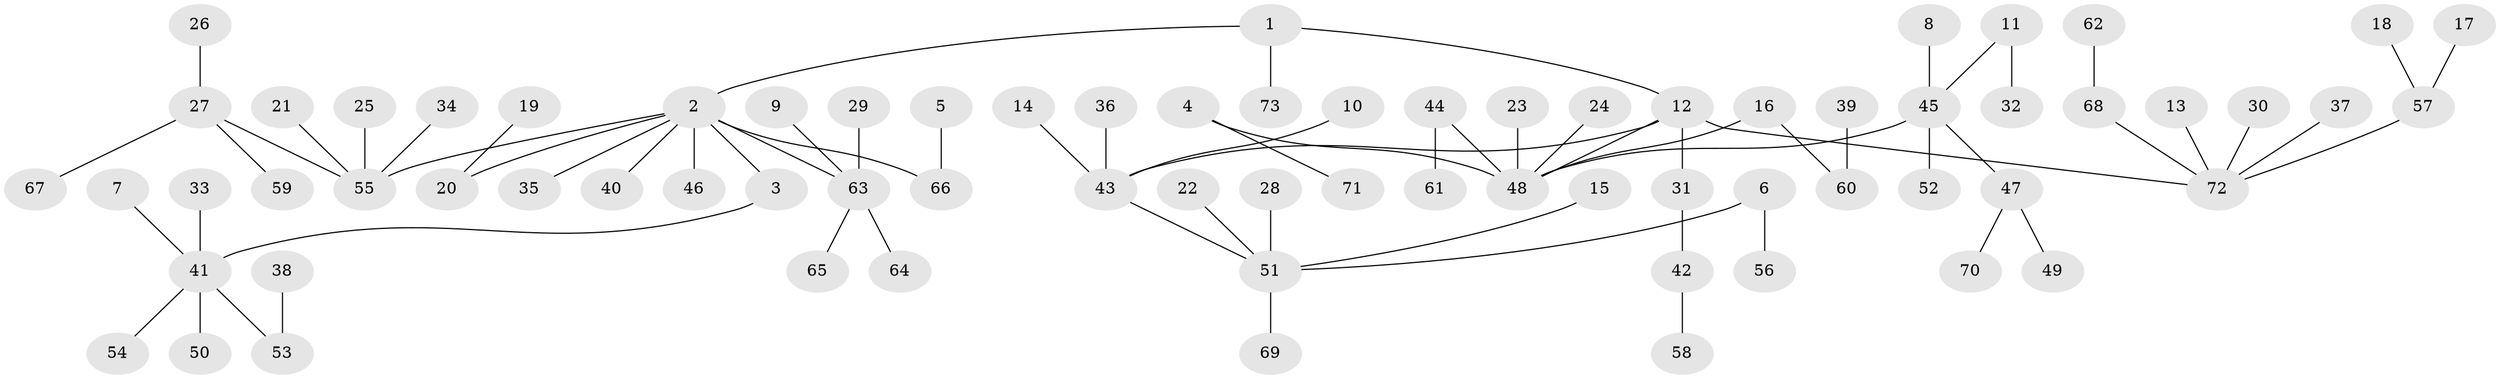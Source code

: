 // original degree distribution, {6: 0.04827586206896552, 3: 0.12413793103448276, 5: 0.020689655172413793, 2: 0.2482758620689655, 7: 0.020689655172413793, 4: 0.013793103448275862, 1: 0.5241379310344828}
// Generated by graph-tools (version 1.1) at 2025/50/03/09/25 03:50:25]
// undirected, 73 vertices, 72 edges
graph export_dot {
graph [start="1"]
  node [color=gray90,style=filled];
  1;
  2;
  3;
  4;
  5;
  6;
  7;
  8;
  9;
  10;
  11;
  12;
  13;
  14;
  15;
  16;
  17;
  18;
  19;
  20;
  21;
  22;
  23;
  24;
  25;
  26;
  27;
  28;
  29;
  30;
  31;
  32;
  33;
  34;
  35;
  36;
  37;
  38;
  39;
  40;
  41;
  42;
  43;
  44;
  45;
  46;
  47;
  48;
  49;
  50;
  51;
  52;
  53;
  54;
  55;
  56;
  57;
  58;
  59;
  60;
  61;
  62;
  63;
  64;
  65;
  66;
  67;
  68;
  69;
  70;
  71;
  72;
  73;
  1 -- 2 [weight=1.0];
  1 -- 12 [weight=1.0];
  1 -- 73 [weight=1.0];
  2 -- 3 [weight=1.0];
  2 -- 20 [weight=1.0];
  2 -- 35 [weight=1.0];
  2 -- 40 [weight=1.0];
  2 -- 46 [weight=1.0];
  2 -- 55 [weight=1.0];
  2 -- 63 [weight=1.0];
  2 -- 66 [weight=1.0];
  3 -- 41 [weight=1.0];
  4 -- 48 [weight=1.0];
  4 -- 71 [weight=1.0];
  5 -- 66 [weight=1.0];
  6 -- 51 [weight=1.0];
  6 -- 56 [weight=1.0];
  7 -- 41 [weight=1.0];
  8 -- 45 [weight=1.0];
  9 -- 63 [weight=1.0];
  10 -- 43 [weight=1.0];
  11 -- 32 [weight=1.0];
  11 -- 45 [weight=1.0];
  12 -- 31 [weight=1.0];
  12 -- 43 [weight=1.0];
  12 -- 48 [weight=1.0];
  12 -- 72 [weight=1.0];
  13 -- 72 [weight=1.0];
  14 -- 43 [weight=1.0];
  15 -- 51 [weight=1.0];
  16 -- 48 [weight=1.0];
  16 -- 60 [weight=1.0];
  17 -- 57 [weight=1.0];
  18 -- 57 [weight=1.0];
  19 -- 20 [weight=1.0];
  21 -- 55 [weight=1.0];
  22 -- 51 [weight=1.0];
  23 -- 48 [weight=1.0];
  24 -- 48 [weight=1.0];
  25 -- 55 [weight=1.0];
  26 -- 27 [weight=1.0];
  27 -- 55 [weight=1.0];
  27 -- 59 [weight=1.0];
  27 -- 67 [weight=1.0];
  28 -- 51 [weight=1.0];
  29 -- 63 [weight=1.0];
  30 -- 72 [weight=1.0];
  31 -- 42 [weight=1.0];
  33 -- 41 [weight=1.0];
  34 -- 55 [weight=1.0];
  36 -- 43 [weight=1.0];
  37 -- 72 [weight=1.0];
  38 -- 53 [weight=1.0];
  39 -- 60 [weight=1.0];
  41 -- 50 [weight=1.0];
  41 -- 53 [weight=1.0];
  41 -- 54 [weight=1.0];
  42 -- 58 [weight=1.0];
  43 -- 51 [weight=1.0];
  44 -- 48 [weight=1.0];
  44 -- 61 [weight=1.0];
  45 -- 47 [weight=1.0];
  45 -- 48 [weight=1.0];
  45 -- 52 [weight=1.0];
  47 -- 49 [weight=1.0];
  47 -- 70 [weight=1.0];
  51 -- 69 [weight=1.0];
  57 -- 72 [weight=1.0];
  62 -- 68 [weight=1.0];
  63 -- 64 [weight=1.0];
  63 -- 65 [weight=1.0];
  68 -- 72 [weight=1.0];
}
